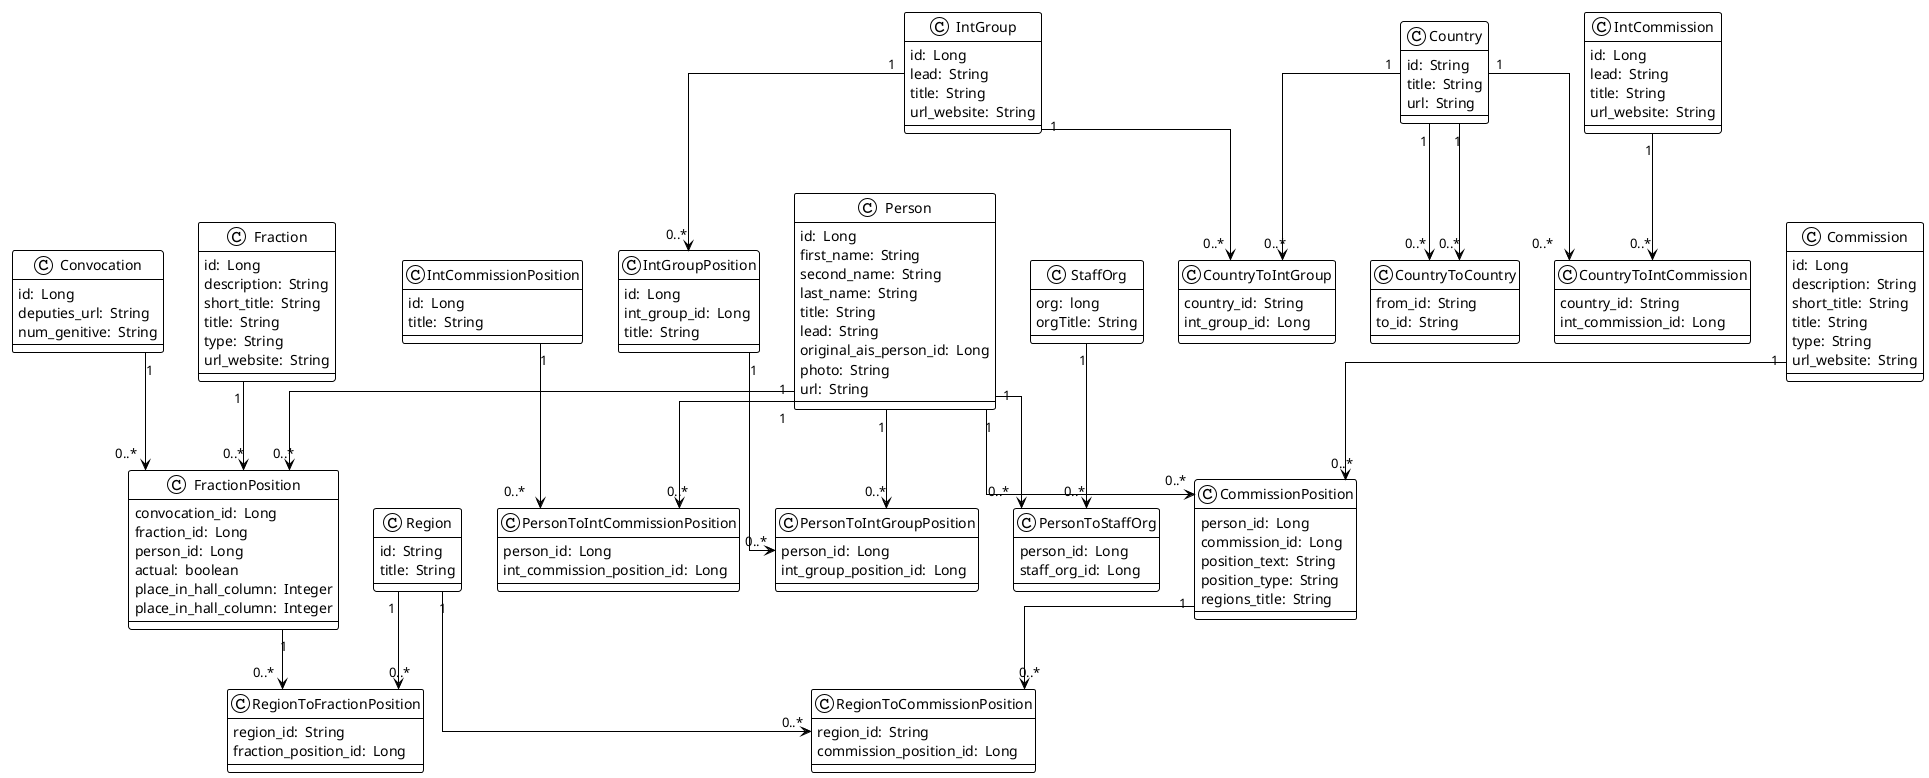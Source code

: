 @startuml
!theme plain
top to bottom direction
skinparam linetype ortho

class Person {
   id:  Long
   first_name:  String
   second_name:  String
   last_name:  String
   title:  String
   lead:  String
   original_ais_person_id:  Long
   photo:  String
   url:  String
}

class Commission {
   id:  Long
   description:  String
   short_title:  String
   title:  String
   type:  String
   url_website:  String
}

class CommissionPosition {
   person_id:  Long
   commission_id:  Long
   position_text:  String
   position_type:  String
   regions_title:  String
}

'main .(delete cascade). secondary
Person                "1" -[#000000,plain]-> "0..*"  CommissionPosition
Commission            "1" -[#000000,plain]-> "0..*"  CommissionPosition

class Region {
   id:  String
   title:  String
}

class RegionToCommissionPosition {
    region_id:  String
    commission_position_id:  Long
}

'main .(delete cascade). secondary
Region               "1" -[#000000,plain]-> "0..*"  RegionToCommissionPosition
CommissionPosition   "1" -[#000000,plain]-> "0..*"  RegionToCommissionPosition

class Convocation {
   id:  Long
   deputies_url:  String
   num_genitive:  String
}
class Fraction {
   id:  Long
   description:  String
   short_title:  String
   title:  String
   type:  String
   url_website:  String
}
class FractionPosition {
   convocation_id:  Long
   fraction_id:  Long
   person_id:  Long
   actual:  boolean
   place_in_hall_column:  Integer
   place_in_hall_column:  Integer
}

Convocation           "1" -[#000000,plain]-> "0..*"  FractionPosition
Fraction              "1" -[#000000,plain]-> "0..*"  FractionPosition
Person                "1" -[#000000,plain]-> "0..*"  FractionPosition

class RegionToFractionPosition {
    region_id:  String
    fraction_position_id:  Long
}

Region               "1" -[#000000,plain]-> "0..*"  RegionToFractionPosition
FractionPosition     "1" -[#000000,plain]-> "0..*"  RegionToFractionPosition

class Country {
   id:  String
   title:  String
   url:  String
}
class CountryToCountry {
   from_id:  String
   to_id:  String
}

'from_id
Country               "1" -[#000000,plain]-> "0..*"  CountryToCountry
'to_id
Country               "1" -[#000000,plain]-> "0..*"  CountryToCountry

class IntCommission {
   id:  Long
   lead:  String
   title:  String
   url_website:  String
}

class CountryToIntCommission {
   country_id:  String
   int_commission_id:  Long
}

Country               "1" -[#000000,plain]-> "0..*"  CountryToIntCommission
IntCommission         "1" -[#000000,plain]-> "0..*"  CountryToIntCommission

class IntCommissionPosition {
   id:  Long
   title:  String
}
class PersonToIntCommissionPosition {
   person_id:  Long
   int_commission_position_id:  Long
}

Person                "1" -[#000000,plain]-> "0..*"  PersonToIntCommissionPosition
IntCommissionPosition "1" -[#000000,plain]-> "0..*"  PersonToIntCommissionPosition

class IntGroup {
   id:  Long
   lead:  String
   title:  String
   url_website:  String
}
class CountryToIntGroup {
   country_id:  String
   int_group_id:  Long
}

Country               "1" -[#000000,plain]-> "0..*"  CountryToIntGroup
IntGroup              "1" -[#000000,plain]-> "0..*"  CountryToIntGroup

class IntGroupPosition {
   id:  Long
   int_group_id:  Long
   title:  String
}

IntGroup              "1" -[#000000,plain]-> "0..*"  IntGroupPosition

class PersonToIntGroupPosition {
   person_id:  Long
   int_group_position_id:  Long
}

Person                "1" -[#000000,plain]-> "0..*"  PersonToIntGroupPosition
IntGroupPosition      "1" -[#000000,plain]-> "0..*"  PersonToIntGroupPosition

class StaffOrg {
   org:  long
   orgTitle:  String
}

class PersonToStaffOrg {
   person_id:  Long
   staff_org_id:  Long
}

Person                "1" -[#000000,plain]-> "0..*"  PersonToStaffOrg
StaffOrg              "1" -[#000000,plain]-> "0..*"  PersonToStaffOrg

@enduml
